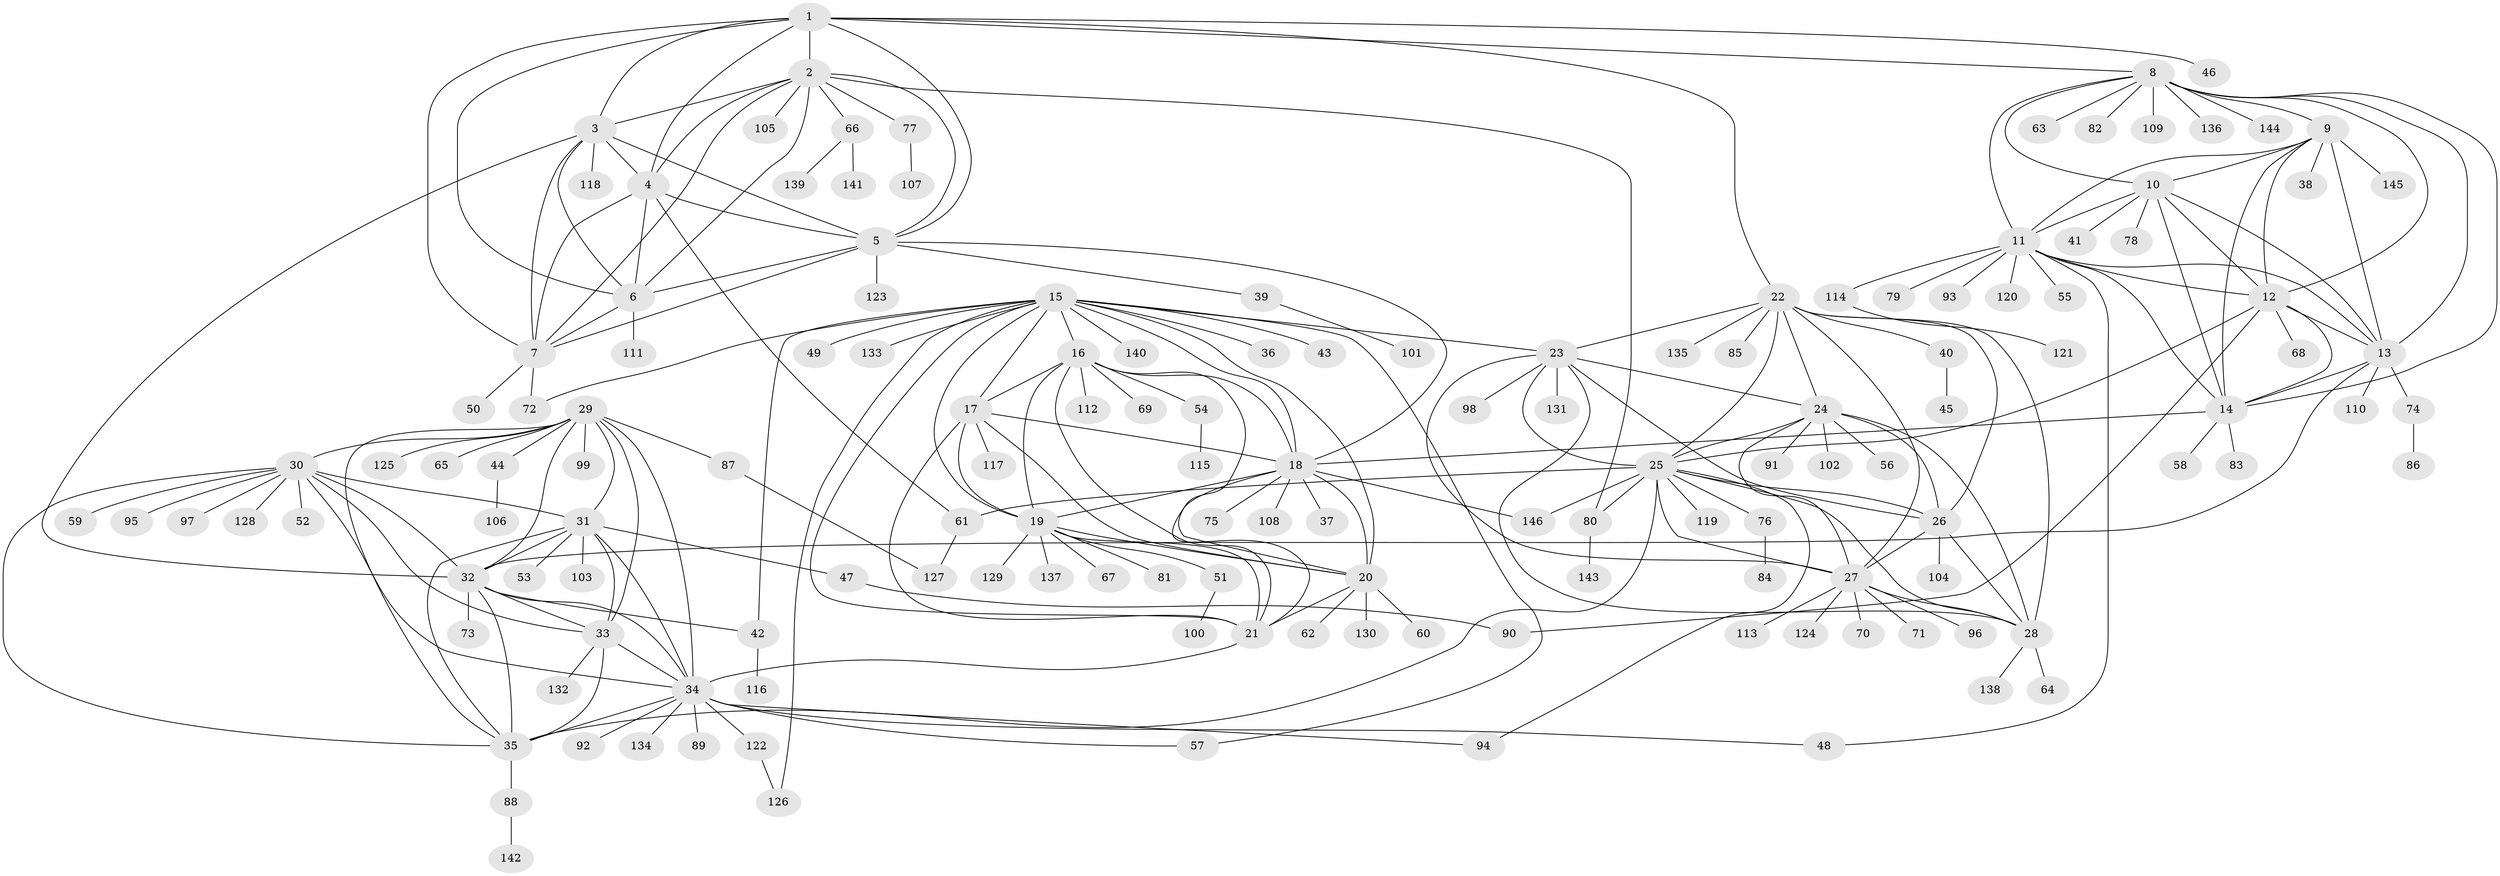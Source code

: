 // Generated by graph-tools (version 1.1) at 2025/02/03/09/25 03:02:50]
// undirected, 146 vertices, 237 edges
graph export_dot {
graph [start="1"]
  node [color=gray90,style=filled];
  1;
  2;
  3;
  4;
  5;
  6;
  7;
  8;
  9;
  10;
  11;
  12;
  13;
  14;
  15;
  16;
  17;
  18;
  19;
  20;
  21;
  22;
  23;
  24;
  25;
  26;
  27;
  28;
  29;
  30;
  31;
  32;
  33;
  34;
  35;
  36;
  37;
  38;
  39;
  40;
  41;
  42;
  43;
  44;
  45;
  46;
  47;
  48;
  49;
  50;
  51;
  52;
  53;
  54;
  55;
  56;
  57;
  58;
  59;
  60;
  61;
  62;
  63;
  64;
  65;
  66;
  67;
  68;
  69;
  70;
  71;
  72;
  73;
  74;
  75;
  76;
  77;
  78;
  79;
  80;
  81;
  82;
  83;
  84;
  85;
  86;
  87;
  88;
  89;
  90;
  91;
  92;
  93;
  94;
  95;
  96;
  97;
  98;
  99;
  100;
  101;
  102;
  103;
  104;
  105;
  106;
  107;
  108;
  109;
  110;
  111;
  112;
  113;
  114;
  115;
  116;
  117;
  118;
  119;
  120;
  121;
  122;
  123;
  124;
  125;
  126;
  127;
  128;
  129;
  130;
  131;
  132;
  133;
  134;
  135;
  136;
  137;
  138;
  139;
  140;
  141;
  142;
  143;
  144;
  145;
  146;
  1 -- 2;
  1 -- 3;
  1 -- 4;
  1 -- 5;
  1 -- 6;
  1 -- 7;
  1 -- 8;
  1 -- 22;
  1 -- 46;
  2 -- 3;
  2 -- 4;
  2 -- 5;
  2 -- 6;
  2 -- 7;
  2 -- 66;
  2 -- 77;
  2 -- 80;
  2 -- 105;
  3 -- 4;
  3 -- 5;
  3 -- 6;
  3 -- 7;
  3 -- 32;
  3 -- 118;
  4 -- 5;
  4 -- 6;
  4 -- 7;
  4 -- 61;
  5 -- 6;
  5 -- 7;
  5 -- 18;
  5 -- 39;
  5 -- 123;
  6 -- 7;
  6 -- 111;
  7 -- 50;
  7 -- 72;
  8 -- 9;
  8 -- 10;
  8 -- 11;
  8 -- 12;
  8 -- 13;
  8 -- 14;
  8 -- 63;
  8 -- 82;
  8 -- 109;
  8 -- 136;
  8 -- 144;
  9 -- 10;
  9 -- 11;
  9 -- 12;
  9 -- 13;
  9 -- 14;
  9 -- 38;
  9 -- 145;
  10 -- 11;
  10 -- 12;
  10 -- 13;
  10 -- 14;
  10 -- 41;
  10 -- 78;
  11 -- 12;
  11 -- 13;
  11 -- 14;
  11 -- 48;
  11 -- 55;
  11 -- 79;
  11 -- 93;
  11 -- 114;
  11 -- 120;
  12 -- 13;
  12 -- 14;
  12 -- 25;
  12 -- 68;
  12 -- 90;
  13 -- 14;
  13 -- 32;
  13 -- 74;
  13 -- 110;
  14 -- 18;
  14 -- 58;
  14 -- 83;
  15 -- 16;
  15 -- 17;
  15 -- 18;
  15 -- 19;
  15 -- 20;
  15 -- 21;
  15 -- 23;
  15 -- 36;
  15 -- 42;
  15 -- 43;
  15 -- 49;
  15 -- 57;
  15 -- 72;
  15 -- 126;
  15 -- 133;
  15 -- 140;
  16 -- 17;
  16 -- 18;
  16 -- 19;
  16 -- 20;
  16 -- 21;
  16 -- 54;
  16 -- 69;
  16 -- 112;
  17 -- 18;
  17 -- 19;
  17 -- 20;
  17 -- 21;
  17 -- 117;
  18 -- 19;
  18 -- 20;
  18 -- 21;
  18 -- 37;
  18 -- 75;
  18 -- 108;
  18 -- 146;
  19 -- 20;
  19 -- 21;
  19 -- 51;
  19 -- 67;
  19 -- 81;
  19 -- 129;
  19 -- 137;
  20 -- 21;
  20 -- 60;
  20 -- 62;
  20 -- 130;
  21 -- 34;
  22 -- 23;
  22 -- 24;
  22 -- 25;
  22 -- 26;
  22 -- 27;
  22 -- 28;
  22 -- 40;
  22 -- 85;
  22 -- 135;
  23 -- 24;
  23 -- 25;
  23 -- 26;
  23 -- 27;
  23 -- 28;
  23 -- 98;
  23 -- 131;
  24 -- 25;
  24 -- 26;
  24 -- 27;
  24 -- 28;
  24 -- 56;
  24 -- 91;
  24 -- 102;
  25 -- 26;
  25 -- 27;
  25 -- 28;
  25 -- 35;
  25 -- 61;
  25 -- 76;
  25 -- 80;
  25 -- 94;
  25 -- 119;
  25 -- 146;
  26 -- 27;
  26 -- 28;
  26 -- 104;
  27 -- 28;
  27 -- 70;
  27 -- 71;
  27 -- 96;
  27 -- 113;
  27 -- 124;
  28 -- 64;
  28 -- 138;
  29 -- 30;
  29 -- 31;
  29 -- 32;
  29 -- 33;
  29 -- 34;
  29 -- 35;
  29 -- 44;
  29 -- 65;
  29 -- 87;
  29 -- 99;
  29 -- 125;
  30 -- 31;
  30 -- 32;
  30 -- 33;
  30 -- 34;
  30 -- 35;
  30 -- 52;
  30 -- 59;
  30 -- 95;
  30 -- 97;
  30 -- 128;
  31 -- 32;
  31 -- 33;
  31 -- 34;
  31 -- 35;
  31 -- 47;
  31 -- 53;
  31 -- 103;
  32 -- 33;
  32 -- 34;
  32 -- 35;
  32 -- 42;
  32 -- 73;
  33 -- 34;
  33 -- 35;
  33 -- 132;
  34 -- 35;
  34 -- 48;
  34 -- 57;
  34 -- 89;
  34 -- 92;
  34 -- 94;
  34 -- 122;
  34 -- 134;
  35 -- 88;
  39 -- 101;
  40 -- 45;
  42 -- 116;
  44 -- 106;
  47 -- 90;
  51 -- 100;
  54 -- 115;
  61 -- 127;
  66 -- 139;
  66 -- 141;
  74 -- 86;
  76 -- 84;
  77 -- 107;
  80 -- 143;
  87 -- 127;
  88 -- 142;
  114 -- 121;
  122 -- 126;
}
